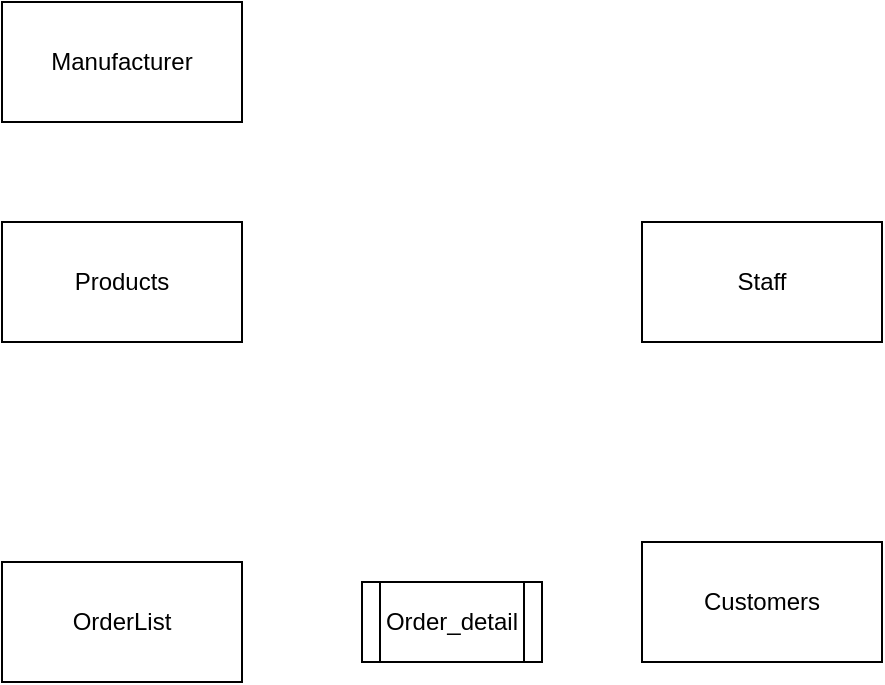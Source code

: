 <mxfile version="20.5.3" type="github">
  <diagram id="6y9qO94y8-QIFHaOcOvy" name="Trang-1">
    <mxGraphModel dx="1038" dy="539" grid="1" gridSize="10" guides="1" tooltips="1" connect="1" arrows="1" fold="1" page="1" pageScale="1" pageWidth="827" pageHeight="1169" math="0" shadow="0">
      <root>
        <mxCell id="0" />
        <mxCell id="1" parent="0" />
        <mxCell id="CcJgX-3sCyBQk0ZpxTx1-1" value="Products" style="rounded=0;whiteSpace=wrap;html=1;" vertex="1" parent="1">
          <mxGeometry x="220" y="120" width="120" height="60" as="geometry" />
        </mxCell>
        <mxCell id="CcJgX-3sCyBQk0ZpxTx1-2" value="Staff&lt;br&gt;" style="rounded=0;whiteSpace=wrap;html=1;" vertex="1" parent="1">
          <mxGeometry x="540" y="120" width="120" height="60" as="geometry" />
        </mxCell>
        <mxCell id="CcJgX-3sCyBQk0ZpxTx1-3" value="OrderList" style="rounded=0;whiteSpace=wrap;html=1;" vertex="1" parent="1">
          <mxGeometry x="220" y="290" width="120" height="60" as="geometry" />
        </mxCell>
        <mxCell id="CcJgX-3sCyBQk0ZpxTx1-4" value="Manufacturer" style="rounded=0;whiteSpace=wrap;html=1;" vertex="1" parent="1">
          <mxGeometry x="220" y="10" width="120" height="60" as="geometry" />
        </mxCell>
        <mxCell id="CcJgX-3sCyBQk0ZpxTx1-5" value="Customers" style="rounded=0;whiteSpace=wrap;html=1;" vertex="1" parent="1">
          <mxGeometry x="540" y="280" width="120" height="60" as="geometry" />
        </mxCell>
        <mxCell id="CcJgX-3sCyBQk0ZpxTx1-6" value="Order_detail" style="shape=process;whiteSpace=wrap;html=1;backgroundOutline=1;" vertex="1" parent="1">
          <mxGeometry x="400" y="300" width="90" height="40" as="geometry" />
        </mxCell>
      </root>
    </mxGraphModel>
  </diagram>
</mxfile>
